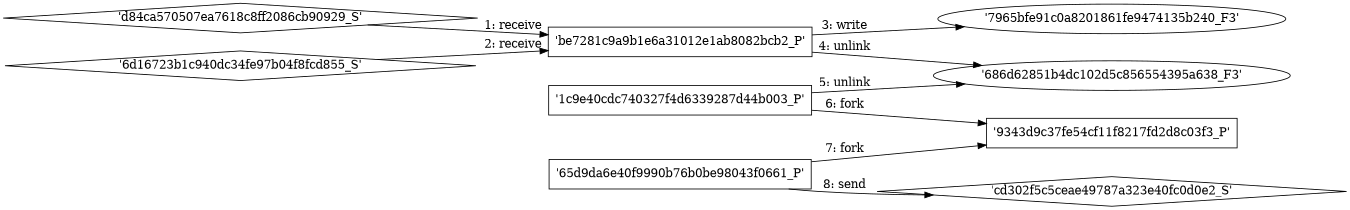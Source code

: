 digraph "D:\Learning\Paper\apt\基于CTI的攻击预警\Dataset\攻击图\ASGfromALLCTI\Top Five Security Threats Facing Your Business and How to Respond.dot" {
rankdir="LR"
size="9"
fixedsize="false"
splines="true"
nodesep=0.3
ranksep=0
fontsize=10
overlap="scalexy"
engine= "neato"
	"'be7281c9a9b1e6a31012e1ab8082bcb2_P'" [node_type=Process shape=box]
	"'d84ca570507ea7618c8ff2086cb90929_S'" [node_type=Socket shape=diamond]
	"'d84ca570507ea7618c8ff2086cb90929_S'" -> "'be7281c9a9b1e6a31012e1ab8082bcb2_P'" [label="1: receive"]
	"'be7281c9a9b1e6a31012e1ab8082bcb2_P'" [node_type=Process shape=box]
	"'6d16723b1c940dc34fe97b04f8fcd855_S'" [node_type=Socket shape=diamond]
	"'6d16723b1c940dc34fe97b04f8fcd855_S'" -> "'be7281c9a9b1e6a31012e1ab8082bcb2_P'" [label="2: receive"]
	"'7965bfe91c0a8201861fe9474135b240_F3'" [node_type=file shape=ellipse]
	"'be7281c9a9b1e6a31012e1ab8082bcb2_P'" [node_type=Process shape=box]
	"'be7281c9a9b1e6a31012e1ab8082bcb2_P'" -> "'7965bfe91c0a8201861fe9474135b240_F3'" [label="3: write"]
	"'686d62851b4dc102d5c856554395a638_F3'" [node_type=file shape=ellipse]
	"'be7281c9a9b1e6a31012e1ab8082bcb2_P'" [node_type=Process shape=box]
	"'be7281c9a9b1e6a31012e1ab8082bcb2_P'" -> "'686d62851b4dc102d5c856554395a638_F3'" [label="4: unlink"]
	"'686d62851b4dc102d5c856554395a638_F3'" [node_type=file shape=ellipse]
	"'1c9e40cdc740327f4d6339287d44b003_P'" [node_type=Process shape=box]
	"'1c9e40cdc740327f4d6339287d44b003_P'" -> "'686d62851b4dc102d5c856554395a638_F3'" [label="5: unlink"]
	"'1c9e40cdc740327f4d6339287d44b003_P'" [node_type=Process shape=box]
	"'9343d9c37fe54cf11f8217fd2d8c03f3_P'" [node_type=Process shape=box]
	"'1c9e40cdc740327f4d6339287d44b003_P'" -> "'9343d9c37fe54cf11f8217fd2d8c03f3_P'" [label="6: fork"]
	"'65d9da6e40f9990b76b0be98043f0661_P'" [node_type=Process shape=box]
	"'9343d9c37fe54cf11f8217fd2d8c03f3_P'" [node_type=Process shape=box]
	"'65d9da6e40f9990b76b0be98043f0661_P'" -> "'9343d9c37fe54cf11f8217fd2d8c03f3_P'" [label="7: fork"]
	"'cd302f5c5ceae49787a323e40fc0d0e2_S'" [node_type=Socket shape=diamond]
	"'65d9da6e40f9990b76b0be98043f0661_P'" [node_type=Process shape=box]
	"'65d9da6e40f9990b76b0be98043f0661_P'" -> "'cd302f5c5ceae49787a323e40fc0d0e2_S'" [label="8: send"]
}
